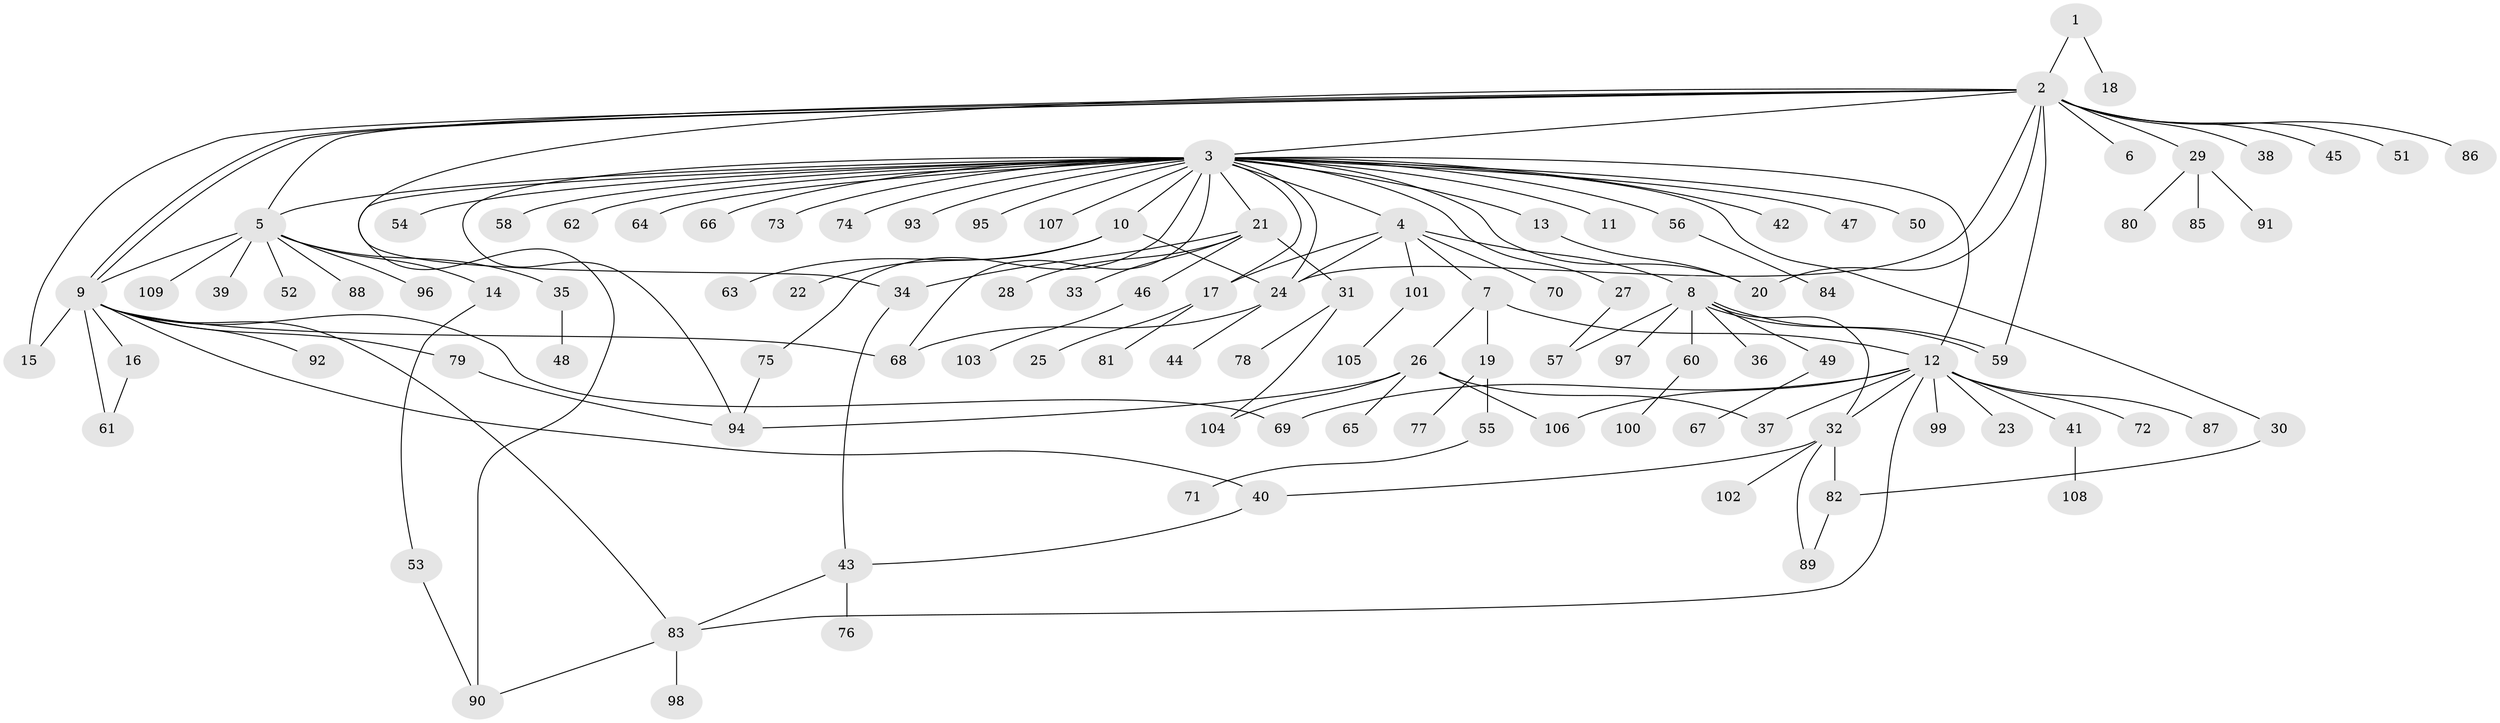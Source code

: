 // Generated by graph-tools (version 1.1) at 2025/26/03/09/25 03:26:02]
// undirected, 109 vertices, 142 edges
graph export_dot {
graph [start="1"]
  node [color=gray90,style=filled];
  1;
  2;
  3;
  4;
  5;
  6;
  7;
  8;
  9;
  10;
  11;
  12;
  13;
  14;
  15;
  16;
  17;
  18;
  19;
  20;
  21;
  22;
  23;
  24;
  25;
  26;
  27;
  28;
  29;
  30;
  31;
  32;
  33;
  34;
  35;
  36;
  37;
  38;
  39;
  40;
  41;
  42;
  43;
  44;
  45;
  46;
  47;
  48;
  49;
  50;
  51;
  52;
  53;
  54;
  55;
  56;
  57;
  58;
  59;
  60;
  61;
  62;
  63;
  64;
  65;
  66;
  67;
  68;
  69;
  70;
  71;
  72;
  73;
  74;
  75;
  76;
  77;
  78;
  79;
  80;
  81;
  82;
  83;
  84;
  85;
  86;
  87;
  88;
  89;
  90;
  91;
  92;
  93;
  94;
  95;
  96;
  97;
  98;
  99;
  100;
  101;
  102;
  103;
  104;
  105;
  106;
  107;
  108;
  109;
  1 -- 2;
  1 -- 18;
  2 -- 3;
  2 -- 5;
  2 -- 6;
  2 -- 9;
  2 -- 9;
  2 -- 15;
  2 -- 20;
  2 -- 24;
  2 -- 29;
  2 -- 34;
  2 -- 38;
  2 -- 45;
  2 -- 51;
  2 -- 59;
  2 -- 86;
  3 -- 4;
  3 -- 5;
  3 -- 10;
  3 -- 11;
  3 -- 12;
  3 -- 13;
  3 -- 17;
  3 -- 20;
  3 -- 21;
  3 -- 24;
  3 -- 27;
  3 -- 30;
  3 -- 42;
  3 -- 47;
  3 -- 50;
  3 -- 54;
  3 -- 56;
  3 -- 58;
  3 -- 62;
  3 -- 64;
  3 -- 66;
  3 -- 68;
  3 -- 73;
  3 -- 74;
  3 -- 75;
  3 -- 90;
  3 -- 93;
  3 -- 94;
  3 -- 95;
  3 -- 107;
  4 -- 7;
  4 -- 8;
  4 -- 17;
  4 -- 24;
  4 -- 70;
  4 -- 101;
  5 -- 9;
  5 -- 14;
  5 -- 35;
  5 -- 39;
  5 -- 52;
  5 -- 88;
  5 -- 96;
  5 -- 109;
  7 -- 12;
  7 -- 19;
  7 -- 26;
  8 -- 32;
  8 -- 36;
  8 -- 49;
  8 -- 57;
  8 -- 59;
  8 -- 59;
  8 -- 60;
  8 -- 97;
  9 -- 15;
  9 -- 16;
  9 -- 40;
  9 -- 61;
  9 -- 68;
  9 -- 69;
  9 -- 79;
  9 -- 83;
  9 -- 92;
  10 -- 22;
  10 -- 24;
  10 -- 63;
  12 -- 23;
  12 -- 32;
  12 -- 37;
  12 -- 41;
  12 -- 69;
  12 -- 72;
  12 -- 83;
  12 -- 87;
  12 -- 99;
  12 -- 106;
  13 -- 20;
  14 -- 53;
  16 -- 61;
  17 -- 25;
  17 -- 81;
  19 -- 55;
  19 -- 77;
  21 -- 28;
  21 -- 31;
  21 -- 33;
  21 -- 34;
  21 -- 46;
  24 -- 44;
  24 -- 68;
  26 -- 37;
  26 -- 65;
  26 -- 94;
  26 -- 104;
  26 -- 106;
  27 -- 57;
  29 -- 80;
  29 -- 85;
  29 -- 91;
  30 -- 82;
  31 -- 78;
  31 -- 104;
  32 -- 40;
  32 -- 82;
  32 -- 89;
  32 -- 102;
  34 -- 43;
  35 -- 48;
  40 -- 43;
  41 -- 108;
  43 -- 76;
  43 -- 83;
  46 -- 103;
  49 -- 67;
  53 -- 90;
  55 -- 71;
  56 -- 84;
  60 -- 100;
  75 -- 94;
  79 -- 94;
  82 -- 89;
  83 -- 90;
  83 -- 98;
  101 -- 105;
}
